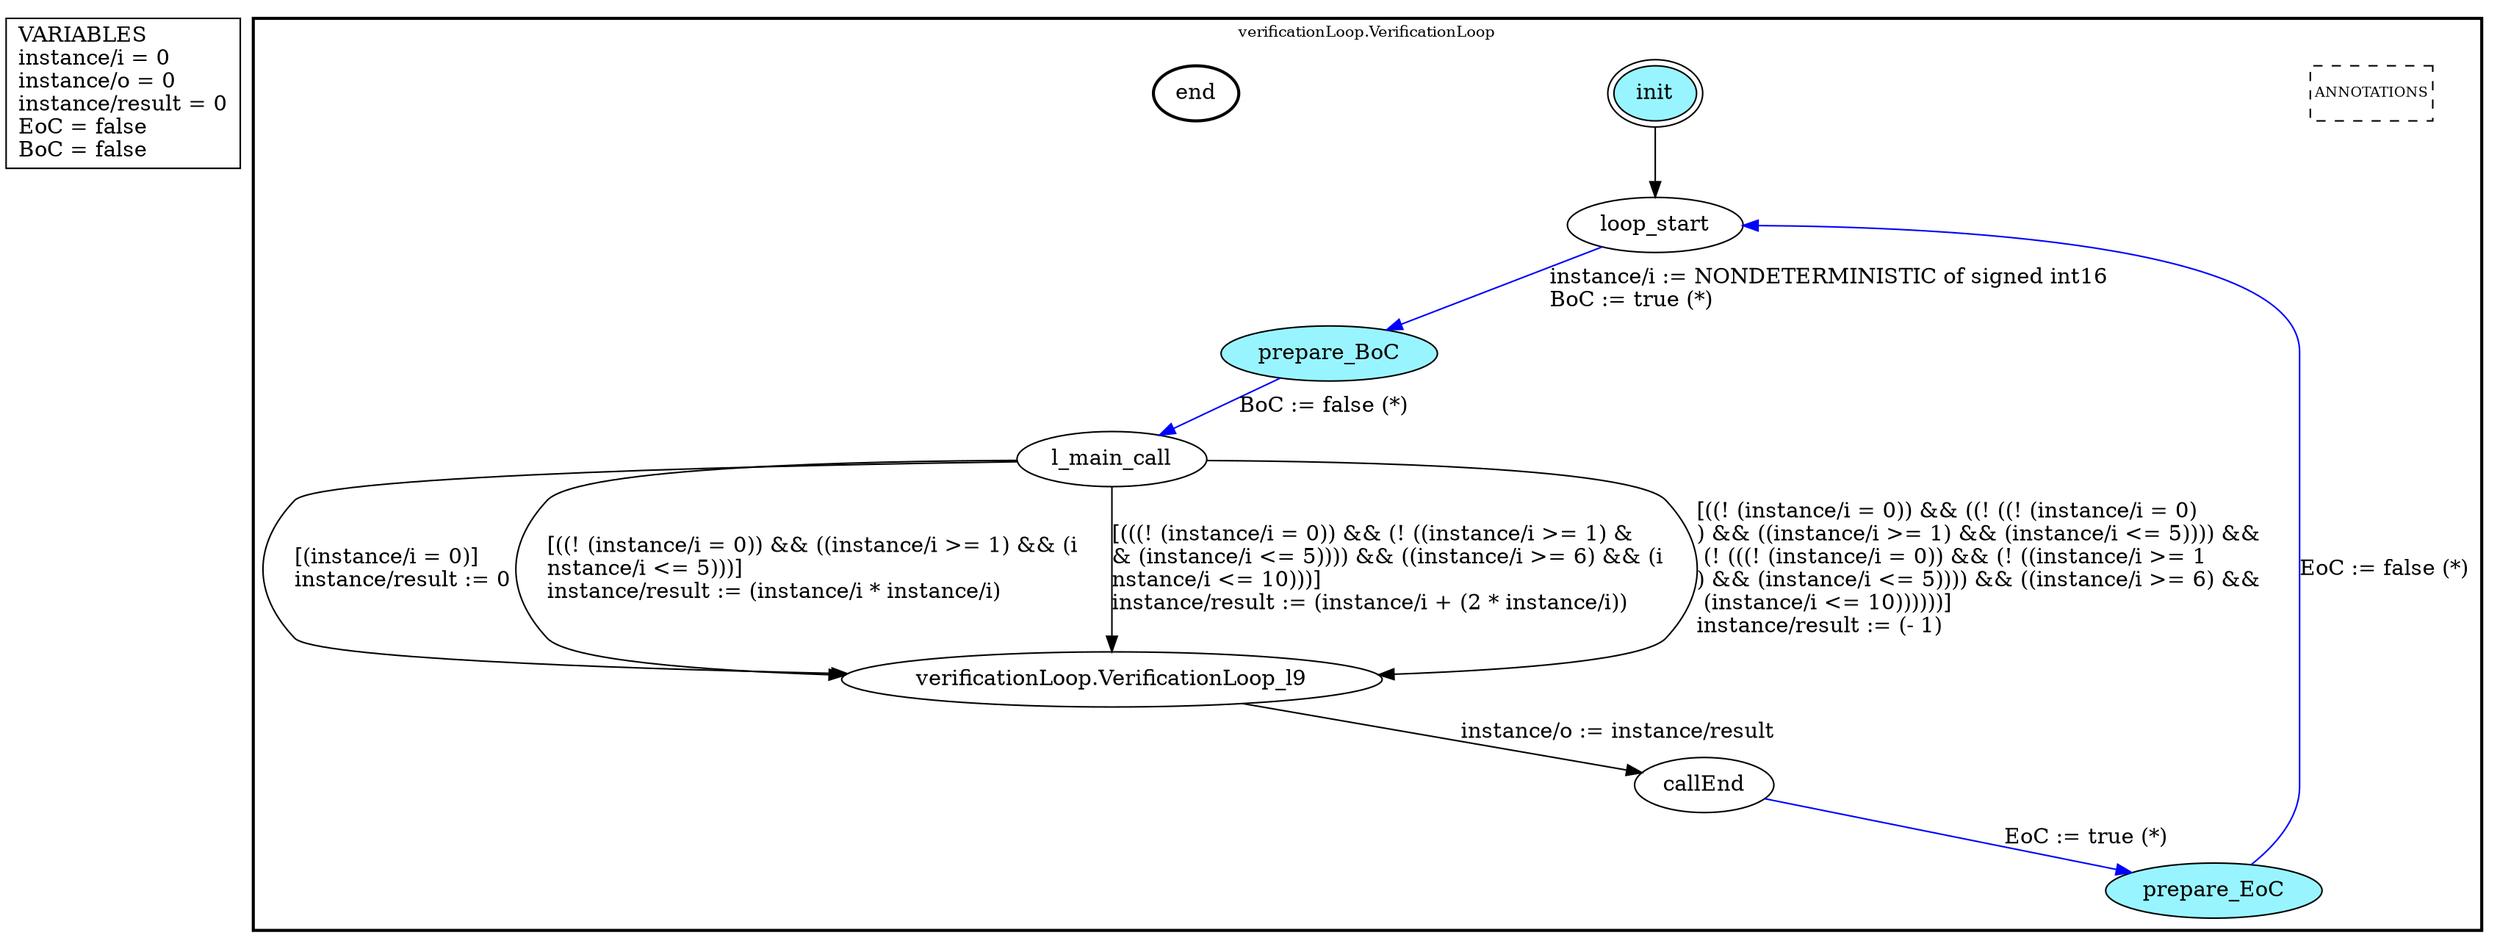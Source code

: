 digraph G {
	vars_declaration_pseudonode_network [
		label="VARIABLES\linstance/i = 0\linstance/o = 0\linstance/result = 0\lEoC = false\lBoC = false\l",
		fillcolor="lightgray", shape="rectangle"];
	subgraph clusterverificationLoop_VerificationLoop {
		node [style="filled"];
		style=bold;
		color="black";
		fontsize=10;
		ranksep=0.4;
		
		label="verificationLoop.VerificationLoop";
		
		annotations_pseudonode_verificationLoop_VerificationLoop [
			label="ANNOTATIONS",
			fontsize=9, margin="0.04,0.04", fillcolor="white", shape="rectangle", style="dashed"];
		
		init_verificationLoop_VerificationLoop [label="init", color="black", fillcolor="cadetblue1", peripheries=2, shape="ellipse"];
		end_verificationLoop_VerificationLoop [label="end", color="black", fillcolor="cadetblue1", style=bold, shape="ellipse"];
		loop_start_verificationLoop_VerificationLoop [label="loop_start", color="black", fillcolor="white", shape="ellipse"];
		prepare_BoC_verificationLoop_VerificationLoop [label="prepare_BoC", color="black", fillcolor="cadetblue1", shape="ellipse"];
		l_main_call_verificationLoop_VerificationLoop [label="l_main_call", color="black", fillcolor="white", shape="ellipse"];
		callEnd_verificationLoop_VerificationLoop [label="callEnd", color="black", fillcolor="white", shape="ellipse"];
		prepare_EoC_verificationLoop_VerificationLoop [label="prepare_EoC", color="black", fillcolor="cadetblue1", shape="ellipse"];
		verificationLoop_VerificationLoop_l9_verificationLoop_VerificationLoop [label="verificationLoop.VerificationLoop_l9", color="black", fillcolor="white", shape="ellipse"];
		init_verificationLoop_VerificationLoop -> loop_start_verificationLoop_VerificationLoop [color="black", label=""];
		loop_start_verificationLoop_VerificationLoop -> prepare_BoC_verificationLoop_VerificationLoop [color="blue", label="instance/i := NONDETERMINISTIC of signed int16\lBoC := true (*)\l"];
		prepare_BoC_verificationLoop_VerificationLoop -> l_main_call_verificationLoop_VerificationLoop [color="blue", label="BoC := false (*)"];
		callEnd_verificationLoop_VerificationLoop -> prepare_EoC_verificationLoop_VerificationLoop [color="blue", label="EoC := true (*)"];
		prepare_EoC_verificationLoop_VerificationLoop -> loop_start_verificationLoop_VerificationLoop [color="blue", label="EoC := false (*)"];
		l_main_call_verificationLoop_VerificationLoop -> verificationLoop_VerificationLoop_l9_verificationLoop_VerificationLoop [color="black", label="[(instance/i = 0)]\linstance/result := 0\l"];
		l_main_call_verificationLoop_VerificationLoop -> verificationLoop_VerificationLoop_l9_verificationLoop_VerificationLoop [color="black", label="[((! (instance/i = 0)) && ((instance/i >= 1) && (i\lnstance/i <= 5)))]\linstance/result := (instance/i * instance/i)\l"];
		l_main_call_verificationLoop_VerificationLoop -> verificationLoop_VerificationLoop_l9_verificationLoop_VerificationLoop [color="black", label="[(((! (instance/i = 0)) && (! ((instance/i >= 1) &\l& (instance/i <= 5)))) && ((instance/i >= 6) && (i\lnstance/i <= 10)))]\linstance/result := (instance/i + (2 * instance/i))\l"];
		l_main_call_verificationLoop_VerificationLoop -> verificationLoop_VerificationLoop_l9_verificationLoop_VerificationLoop [color="black", label="[((! (instance/i = 0)) && ((! ((! (instance/i = 0)\l) && ((instance/i >= 1) && (instance/i <= 5)))) &&\l (! (((! (instance/i = 0)) && (! ((instance/i >= 1\l) && (instance/i <= 5)))) && ((instance/i >= 6) &&\l (instance/i <= 10))))))]\linstance/result := (- 1)\l"];
		verificationLoop_VerificationLoop_l9_verificationLoop_VerificationLoop -> callEnd_verificationLoop_VerificationLoop [color="black", label="instance/o := instance/result"];
	}
}

